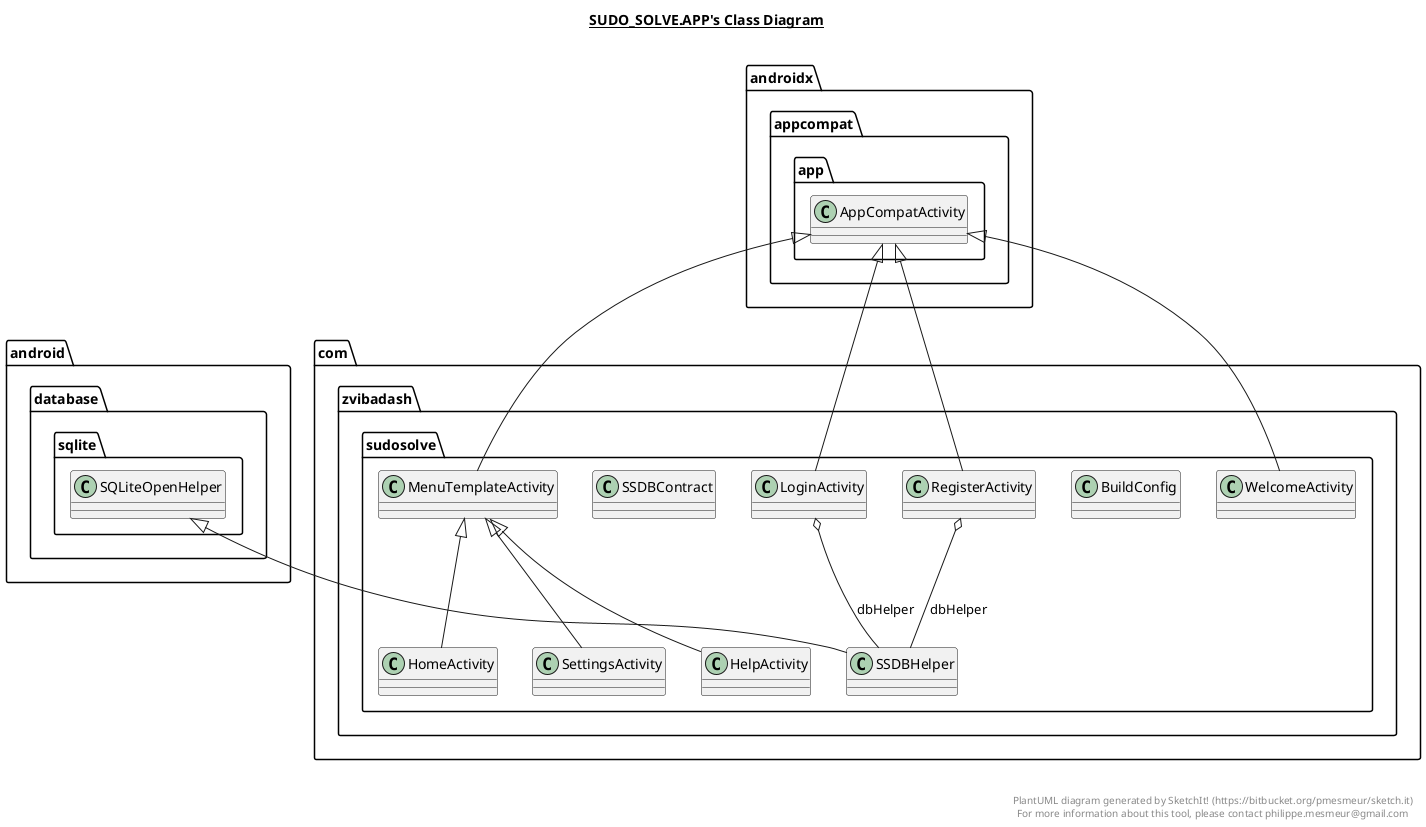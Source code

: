 @startuml

title __SUDO_SOLVE.APP's Class Diagram__\n

  namespace com.zvibadash.sudosolve {
    class com.zvibadash.sudosolve.BuildConfig {
    }
  }
  

  namespace com.zvibadash.sudosolve {
    class com.zvibadash.sudosolve.HelpActivity {
    }
  }
  

  namespace com.zvibadash.sudosolve {
    class com.zvibadash.sudosolve.HomeActivity {
    }
  }
  

  namespace com.zvibadash.sudosolve {
    class com.zvibadash.sudosolve.LoginActivity {
    }
  }
  

  namespace com.zvibadash.sudosolve {
    class com.zvibadash.sudosolve.MenuTemplateActivity {
    }
  }
  

  namespace com.zvibadash.sudosolve {
    class com.zvibadash.sudosolve.RegisterActivity {
    }
  }
  

  namespace com.zvibadash.sudosolve {
    class com.zvibadash.sudosolve.SSDBContract {
    }
  }
  

  namespace com.zvibadash.sudosolve {
    class com.zvibadash.sudosolve.SSDBHelper {
    }
  }
  

  namespace com.zvibadash.sudosolve {
    class com.zvibadash.sudosolve.SettingsActivity {
    }
  }
  

  namespace com.zvibadash.sudosolve {
    class com.zvibadash.sudosolve.WelcomeActivity {
    }
  }
  

  com.zvibadash.sudosolve.HelpActivity -up-|> com.zvibadash.sudosolve.MenuTemplateActivity
  com.zvibadash.sudosolve.HomeActivity -up-|> com.zvibadash.sudosolve.MenuTemplateActivity
  com.zvibadash.sudosolve.LoginActivity -up-|> androidx.appcompat.app.AppCompatActivity
  com.zvibadash.sudosolve.LoginActivity o-- com.zvibadash.sudosolve.SSDBHelper : dbHelper
  com.zvibadash.sudosolve.MenuTemplateActivity -up-|> androidx.appcompat.app.AppCompatActivity
  com.zvibadash.sudosolve.RegisterActivity -up-|> androidx.appcompat.app.AppCompatActivity
  com.zvibadash.sudosolve.RegisterActivity o-- com.zvibadash.sudosolve.SSDBHelper : dbHelper
  com.zvibadash.sudosolve.SSDBHelper -up-|> android.database.sqlite.SQLiteOpenHelper
  com.zvibadash.sudosolve.SettingsActivity -up-|> com.zvibadash.sudosolve.MenuTemplateActivity
  com.zvibadash.sudosolve.WelcomeActivity -up-|> androidx.appcompat.app.AppCompatActivity


right footer


PlantUML diagram generated by SketchIt! (https://bitbucket.org/pmesmeur/sketch.it)
For more information about this tool, please contact philippe.mesmeur@gmail.com
endfooter

@enduml
